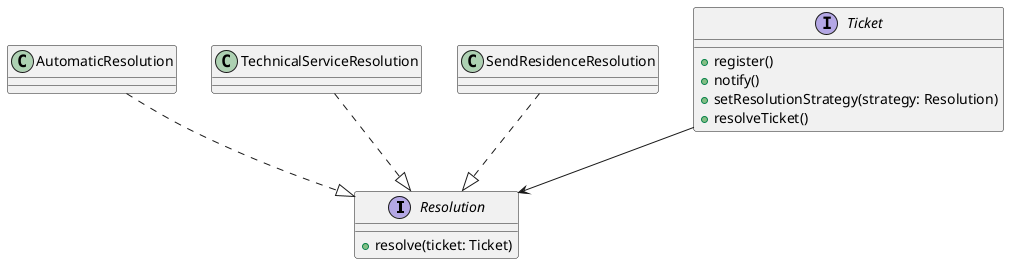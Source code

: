 @startuml

interface Resolution {
    +resolve(ticket: Ticket)
}

class AutomaticResolution
class TechnicalServiceResolution
class SendResidenceResolution

interface Ticket {
    +register()
    +notify()
    +setResolutionStrategy(strategy: Resolution)
    +resolveTicket()
}


AutomaticResolution ..|> Resolution
TechnicalServiceResolution ..|> Resolution
SendResidenceResolution ..|> Resolution
Ticket --> Resolution
@enduml
